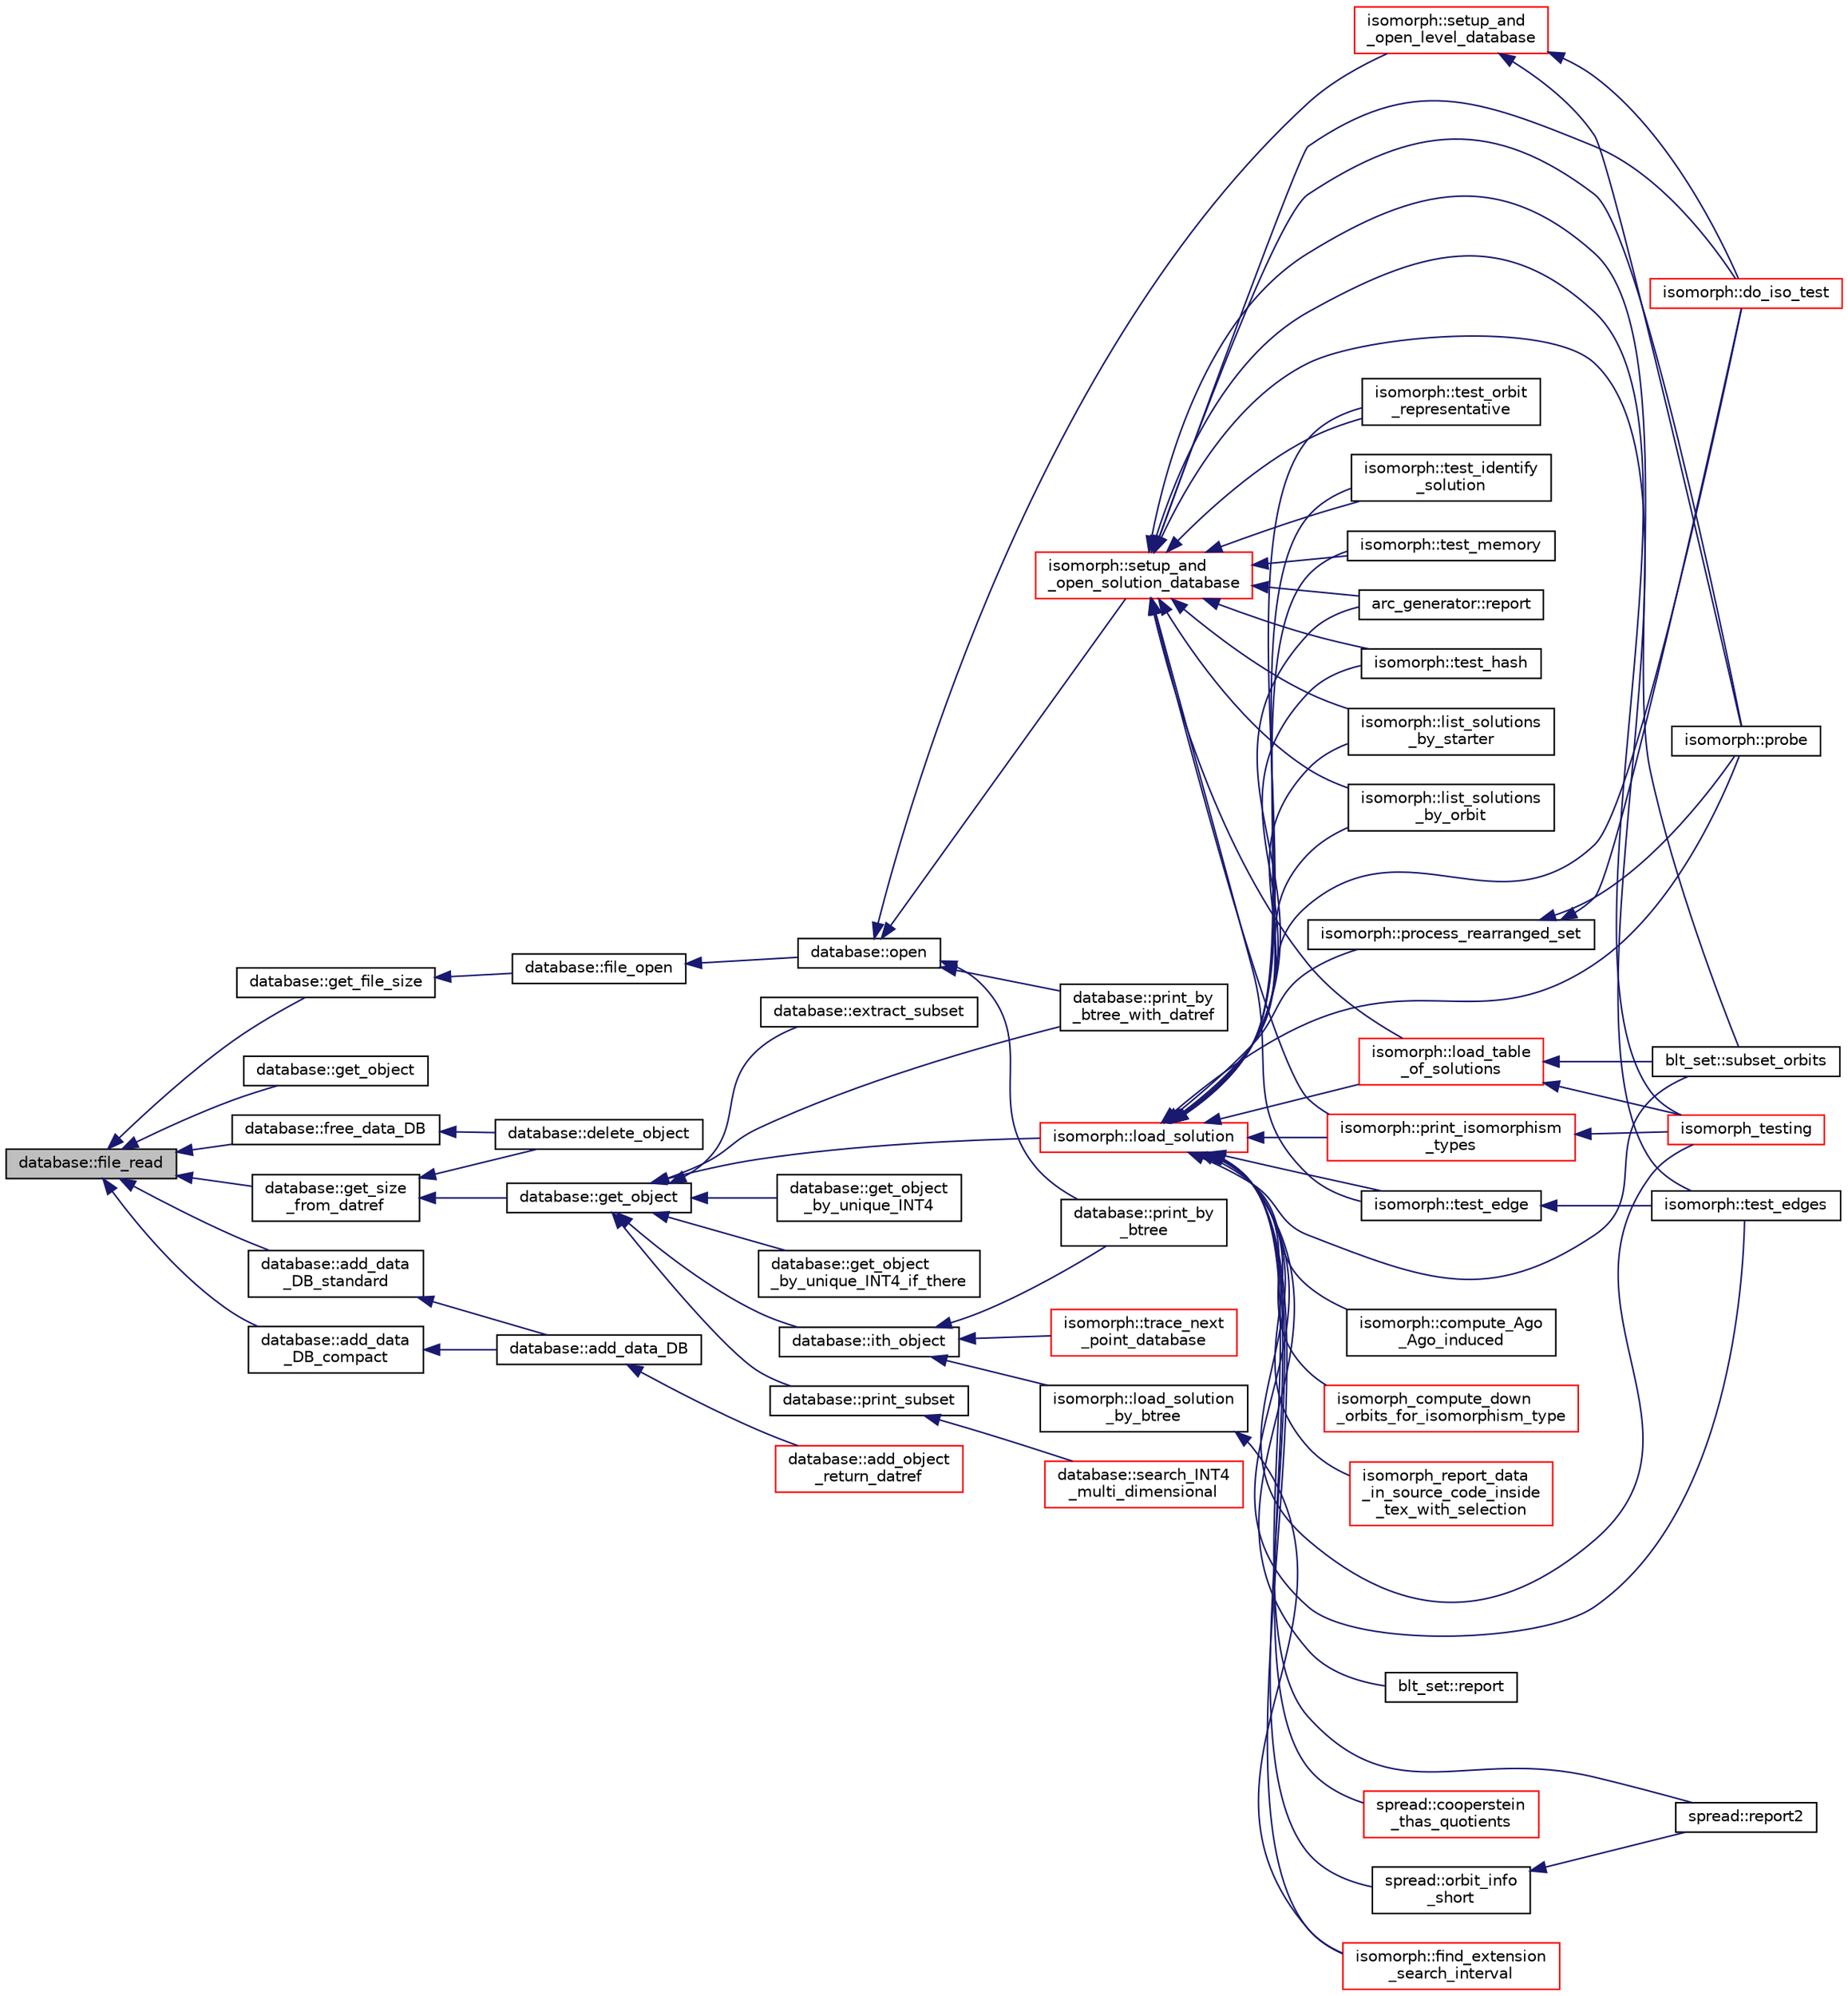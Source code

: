 digraph "database::file_read"
{
  edge [fontname="Helvetica",fontsize="10",labelfontname="Helvetica",labelfontsize="10"];
  node [fontname="Helvetica",fontsize="10",shape=record];
  rankdir="LR";
  Node1097 [label="database::file_read",height=0.2,width=0.4,color="black", fillcolor="grey75", style="filled", fontcolor="black"];
  Node1097 -> Node1098 [dir="back",color="midnightblue",fontsize="10",style="solid",fontname="Helvetica"];
  Node1098 [label="database::get_file_size",height=0.2,width=0.4,color="black", fillcolor="white", style="filled",URL="$db/d72/classdatabase.html#a3f59b9585dfaa4c0f45c00388a128aaf"];
  Node1098 -> Node1099 [dir="back",color="midnightblue",fontsize="10",style="solid",fontname="Helvetica"];
  Node1099 [label="database::file_open",height=0.2,width=0.4,color="black", fillcolor="white", style="filled",URL="$db/d72/classdatabase.html#a33494febd887d058f862ef6001d4a044"];
  Node1099 -> Node1100 [dir="back",color="midnightblue",fontsize="10",style="solid",fontname="Helvetica"];
  Node1100 [label="database::open",height=0.2,width=0.4,color="black", fillcolor="white", style="filled",URL="$db/d72/classdatabase.html#a65e8eccf98ecab4d55fb25bacaae6a19"];
  Node1100 -> Node1101 [dir="back",color="midnightblue",fontsize="10",style="solid",fontname="Helvetica"];
  Node1101 [label="database::print_by\l_btree",height=0.2,width=0.4,color="black", fillcolor="white", style="filled",URL="$db/d72/classdatabase.html#ac45ae44f2a861557ced6e5ab7c146717"];
  Node1100 -> Node1102 [dir="back",color="midnightblue",fontsize="10",style="solid",fontname="Helvetica"];
  Node1102 [label="database::print_by\l_btree_with_datref",height=0.2,width=0.4,color="black", fillcolor="white", style="filled",URL="$db/d72/classdatabase.html#af84030a29b31944d6763974ac4f774b5"];
  Node1100 -> Node1103 [dir="back",color="midnightblue",fontsize="10",style="solid",fontname="Helvetica"];
  Node1103 [label="isomorph::setup_and\l_open_solution_database",height=0.2,width=0.4,color="red", fillcolor="white", style="filled",URL="$d3/d5f/classisomorph.html#a31846d3ae261a9c2dc089fb87710ce5c"];
  Node1103 -> Node1104 [dir="back",color="midnightblue",fontsize="10",style="solid",fontname="Helvetica"];
  Node1104 [label="blt_set::subset_orbits",height=0.2,width=0.4,color="black", fillcolor="white", style="filled",URL="$d1/d3d/classblt__set.html#af8f79fc4346244acfa0e2c2d23c36993"];
  Node1103 -> Node1105 [dir="back",color="midnightblue",fontsize="10",style="solid",fontname="Helvetica"];
  Node1105 [label="arc_generator::report",height=0.2,width=0.4,color="black", fillcolor="white", style="filled",URL="$d4/d21/classarc__generator.html#a650f715bb3eec8fd1057e07e5b384f9a"];
  Node1103 -> Node1106 [dir="back",color="midnightblue",fontsize="10",style="solid",fontname="Helvetica"];
  Node1106 [label="isomorph::load_table\l_of_solutions",height=0.2,width=0.4,color="red", fillcolor="white", style="filled",URL="$d3/d5f/classisomorph.html#a21ab5aba74a200b9abf041dc5206821a"];
  Node1106 -> Node1104 [dir="back",color="midnightblue",fontsize="10",style="solid",fontname="Helvetica"];
  Node1106 -> Node1116 [dir="back",color="midnightblue",fontsize="10",style="solid",fontname="Helvetica"];
  Node1116 [label="isomorph_testing",height=0.2,width=0.4,color="red", fillcolor="white", style="filled",URL="$d4/d7e/isomorph__global_8_c.html#a5a73cbe9f89c4727f086482ee2d238f9"];
  Node1103 -> Node1117 [dir="back",color="midnightblue",fontsize="10",style="solid",fontname="Helvetica"];
  Node1117 [label="isomorph::list_solutions\l_by_starter",height=0.2,width=0.4,color="black", fillcolor="white", style="filled",URL="$d3/d5f/classisomorph.html#a9c40f343f1a3e5fc177e5121bc809b06"];
  Node1103 -> Node1118 [dir="back",color="midnightblue",fontsize="10",style="solid",fontname="Helvetica"];
  Node1118 [label="isomorph::list_solutions\l_by_orbit",height=0.2,width=0.4,color="black", fillcolor="white", style="filled",URL="$d3/d5f/classisomorph.html#adefb1a89c097c284d29f92d5fc58ebfa"];
  Node1103 -> Node1121 [dir="back",color="midnightblue",fontsize="10",style="solid",fontname="Helvetica"];
  Node1121 [label="isomorph::test_orbit\l_representative",height=0.2,width=0.4,color="black", fillcolor="white", style="filled",URL="$d3/d5f/classisomorph.html#a5f165aa61a0d6b349da5a6117135f6c0"];
  Node1103 -> Node1122 [dir="back",color="midnightblue",fontsize="10",style="solid",fontname="Helvetica"];
  Node1122 [label="isomorph::test_identify\l_solution",height=0.2,width=0.4,color="black", fillcolor="white", style="filled",URL="$d3/d5f/classisomorph.html#aa2c95f309e3283179e87bbbd83bfdc7d"];
  Node1103 -> Node1124 [dir="back",color="midnightblue",fontsize="10",style="solid",fontname="Helvetica"];
  Node1124 [label="isomorph::test_memory",height=0.2,width=0.4,color="black", fillcolor="white", style="filled",URL="$d3/d5f/classisomorph.html#a27877043c77db8e85e8fa7d5c43845b0"];
  Node1103 -> Node1125 [dir="back",color="midnightblue",fontsize="10",style="solid",fontname="Helvetica"];
  Node1125 [label="isomorph::test_edges",height=0.2,width=0.4,color="black", fillcolor="white", style="filled",URL="$d3/d5f/classisomorph.html#ad23507927d8f7698073475d12b2a85bc"];
  Node1103 -> Node1126 [dir="back",color="midnightblue",fontsize="10",style="solid",fontname="Helvetica"];
  Node1126 [label="isomorph::test_edge",height=0.2,width=0.4,color="black", fillcolor="white", style="filled",URL="$d3/d5f/classisomorph.html#a591165fa287477b480f5b7081198ba46"];
  Node1126 -> Node1125 [dir="back",color="midnightblue",fontsize="10",style="solid",fontname="Helvetica"];
  Node1103 -> Node1127 [dir="back",color="midnightblue",fontsize="10",style="solid",fontname="Helvetica"];
  Node1127 [label="isomorph::test_hash",height=0.2,width=0.4,color="black", fillcolor="white", style="filled",URL="$d3/d5f/classisomorph.html#a53560280664b268a0500d26c801b1e68"];
  Node1103 -> Node1130 [dir="back",color="midnightblue",fontsize="10",style="solid",fontname="Helvetica"];
  Node1130 [label="isomorph::print_isomorphism\l_types",height=0.2,width=0.4,color="red", fillcolor="white", style="filled",URL="$d3/d5f/classisomorph.html#abbcd12f6434585951a5532d0b2467a00"];
  Node1130 -> Node1116 [dir="back",color="midnightblue",fontsize="10",style="solid",fontname="Helvetica"];
  Node1103 -> Node1116 [dir="back",color="midnightblue",fontsize="10",style="solid",fontname="Helvetica"];
  Node1103 -> Node1131 [dir="back",color="midnightblue",fontsize="10",style="solid",fontname="Helvetica"];
  Node1131 [label="isomorph::probe",height=0.2,width=0.4,color="black", fillcolor="white", style="filled",URL="$d3/d5f/classisomorph.html#a9cb6fed7b6ac639d886b117a1f454441"];
  Node1103 -> Node1132 [dir="back",color="midnightblue",fontsize="10",style="solid",fontname="Helvetica"];
  Node1132 [label="isomorph::do_iso_test",height=0.2,width=0.4,color="red", fillcolor="white", style="filled",URL="$d3/d5f/classisomorph.html#a51fc3bf5cc3a99282a489b2df37ee24e"];
  Node1100 -> Node1135 [dir="back",color="midnightblue",fontsize="10",style="solid",fontname="Helvetica"];
  Node1135 [label="isomorph::setup_and\l_open_level_database",height=0.2,width=0.4,color="red", fillcolor="white", style="filled",URL="$d3/d5f/classisomorph.html#aa011f38988f4db9c6f5abd84faebd153"];
  Node1135 -> Node1131 [dir="back",color="midnightblue",fontsize="10",style="solid",fontname="Helvetica"];
  Node1135 -> Node1132 [dir="back",color="midnightblue",fontsize="10",style="solid",fontname="Helvetica"];
  Node1097 -> Node1136 [dir="back",color="midnightblue",fontsize="10",style="solid",fontname="Helvetica"];
  Node1136 [label="database::get_object",height=0.2,width=0.4,color="black", fillcolor="white", style="filled",URL="$db/d72/classdatabase.html#af183761e73fedbd560d9545a36060efc"];
  Node1097 -> Node1137 [dir="back",color="midnightblue",fontsize="10",style="solid",fontname="Helvetica"];
  Node1137 [label="database::get_size\l_from_datref",height=0.2,width=0.4,color="black", fillcolor="white", style="filled",URL="$db/d72/classdatabase.html#ae71e4c19b07a2d67682fbd4b069e9a7e"];
  Node1137 -> Node1138 [dir="back",color="midnightblue",fontsize="10",style="solid",fontname="Helvetica"];
  Node1138 [label="database::delete_object",height=0.2,width=0.4,color="black", fillcolor="white", style="filled",URL="$db/d72/classdatabase.html#a69f061ffa820d1926718dafad5f5513c"];
  Node1137 -> Node1139 [dir="back",color="midnightblue",fontsize="10",style="solid",fontname="Helvetica"];
  Node1139 [label="database::get_object",height=0.2,width=0.4,color="black", fillcolor="white", style="filled",URL="$db/d72/classdatabase.html#a2f58ec1301addabc2fb6544038e108c6"];
  Node1139 -> Node1140 [dir="back",color="midnightblue",fontsize="10",style="solid",fontname="Helvetica"];
  Node1140 [label="database::get_object\l_by_unique_INT4",height=0.2,width=0.4,color="black", fillcolor="white", style="filled",URL="$db/d72/classdatabase.html#ab93d6176bca88b2eb9356566a25ef6be"];
  Node1139 -> Node1141 [dir="back",color="midnightblue",fontsize="10",style="solid",fontname="Helvetica"];
  Node1141 [label="database::get_object\l_by_unique_INT4_if_there",height=0.2,width=0.4,color="black", fillcolor="white", style="filled",URL="$db/d72/classdatabase.html#a0d275df405adfb8ccfb78423cd722f4b"];
  Node1139 -> Node1142 [dir="back",color="midnightblue",fontsize="10",style="solid",fontname="Helvetica"];
  Node1142 [label="database::ith_object",height=0.2,width=0.4,color="black", fillcolor="white", style="filled",URL="$db/d72/classdatabase.html#a1516bb38a4c846172354291271700d07"];
  Node1142 -> Node1101 [dir="back",color="midnightblue",fontsize="10",style="solid",fontname="Helvetica"];
  Node1142 -> Node1143 [dir="back",color="midnightblue",fontsize="10",style="solid",fontname="Helvetica"];
  Node1143 [label="isomorph::load_solution\l_by_btree",height=0.2,width=0.4,color="black", fillcolor="white", style="filled",URL="$d3/d5f/classisomorph.html#a7e1d9b879292c9f8c6a83c03073826f3"];
  Node1143 -> Node1144 [dir="back",color="midnightblue",fontsize="10",style="solid",fontname="Helvetica"];
  Node1144 [label="isomorph::find_extension\l_search_interval",height=0.2,width=0.4,color="red", fillcolor="white", style="filled",URL="$d3/d5f/classisomorph.html#af2d3de77d6df176083f2af2e1108ccb4"];
  Node1142 -> Node1154 [dir="back",color="midnightblue",fontsize="10",style="solid",fontname="Helvetica"];
  Node1154 [label="isomorph::trace_next\l_point_database",height=0.2,width=0.4,color="red", fillcolor="white", style="filled",URL="$d3/d5f/classisomorph.html#a45b142052e2877d9dcaa9f805a95f18f"];
  Node1139 -> Node1102 [dir="back",color="midnightblue",fontsize="10",style="solid",fontname="Helvetica"];
  Node1139 -> Node1161 [dir="back",color="midnightblue",fontsize="10",style="solid",fontname="Helvetica"];
  Node1161 [label="database::print_subset",height=0.2,width=0.4,color="black", fillcolor="white", style="filled",URL="$db/d72/classdatabase.html#a8b454f5428b3f00a2de497f21d73f3fa"];
  Node1161 -> Node1162 [dir="back",color="midnightblue",fontsize="10",style="solid",fontname="Helvetica"];
  Node1162 [label="database::search_INT4\l_multi_dimensional",height=0.2,width=0.4,color="red", fillcolor="white", style="filled",URL="$db/d72/classdatabase.html#a43a31b0e56d1401185a452a6686666aa"];
  Node1139 -> Node1165 [dir="back",color="midnightblue",fontsize="10",style="solid",fontname="Helvetica"];
  Node1165 [label="database::extract_subset",height=0.2,width=0.4,color="black", fillcolor="white", style="filled",URL="$db/d72/classdatabase.html#abeb9113b3b9f544afe25bd16fd69662d"];
  Node1139 -> Node1166 [dir="back",color="midnightblue",fontsize="10",style="solid",fontname="Helvetica"];
  Node1166 [label="isomorph::load_solution",height=0.2,width=0.4,color="red", fillcolor="white", style="filled",URL="$d3/d5f/classisomorph.html#a18df8e5d8ba2c2fe7c6d59a2d42768a5"];
  Node1166 -> Node1167 [dir="back",color="midnightblue",fontsize="10",style="solid",fontname="Helvetica"];
  Node1167 [label="blt_set::report",height=0.2,width=0.4,color="black", fillcolor="white", style="filled",URL="$d1/d3d/classblt__set.html#a6b19f88bd2b92ebfba7e7c362eb9065c"];
  Node1166 -> Node1104 [dir="back",color="midnightblue",fontsize="10",style="solid",fontname="Helvetica"];
  Node1166 -> Node1105 [dir="back",color="midnightblue",fontsize="10",style="solid",fontname="Helvetica"];
  Node1166 -> Node1168 [dir="back",color="midnightblue",fontsize="10",style="solid",fontname="Helvetica"];
  Node1168 [label="spread::report2",height=0.2,width=0.4,color="black", fillcolor="white", style="filled",URL="$da/dc1/classspread.html#a543a79e4e7306af291584f53dacbfdd8"];
  Node1166 -> Node1169 [dir="back",color="midnightblue",fontsize="10",style="solid",fontname="Helvetica"];
  Node1169 [label="spread::cooperstein\l_thas_quotients",height=0.2,width=0.4,color="red", fillcolor="white", style="filled",URL="$da/dc1/classspread.html#abba98e1f22f9a1a00823774307f29bef"];
  Node1166 -> Node1171 [dir="back",color="midnightblue",fontsize="10",style="solid",fontname="Helvetica"];
  Node1171 [label="spread::orbit_info\l_short",height=0.2,width=0.4,color="black", fillcolor="white", style="filled",URL="$da/dc1/classspread.html#a24795f879a815d7e4480a72395711aef"];
  Node1171 -> Node1168 [dir="back",color="midnightblue",fontsize="10",style="solid",fontname="Helvetica"];
  Node1166 -> Node1106 [dir="back",color="midnightblue",fontsize="10",style="solid",fontname="Helvetica"];
  Node1166 -> Node1117 [dir="back",color="midnightblue",fontsize="10",style="solid",fontname="Helvetica"];
  Node1166 -> Node1118 [dir="back",color="midnightblue",fontsize="10",style="solid",fontname="Helvetica"];
  Node1166 -> Node1121 [dir="back",color="midnightblue",fontsize="10",style="solid",fontname="Helvetica"];
  Node1166 -> Node1122 [dir="back",color="midnightblue",fontsize="10",style="solid",fontname="Helvetica"];
  Node1166 -> Node1124 [dir="back",color="midnightblue",fontsize="10",style="solid",fontname="Helvetica"];
  Node1166 -> Node1125 [dir="back",color="midnightblue",fontsize="10",style="solid",fontname="Helvetica"];
  Node1166 -> Node1126 [dir="back",color="midnightblue",fontsize="10",style="solid",fontname="Helvetica"];
  Node1166 -> Node1127 [dir="back",color="midnightblue",fontsize="10",style="solid",fontname="Helvetica"];
  Node1166 -> Node1172 [dir="back",color="midnightblue",fontsize="10",style="solid",fontname="Helvetica"];
  Node1172 [label="isomorph::compute_Ago\l_Ago_induced",height=0.2,width=0.4,color="black", fillcolor="white", style="filled",URL="$d3/d5f/classisomorph.html#a102e1305518aac641a3acd171dc8668c"];
  Node1166 -> Node1144 [dir="back",color="midnightblue",fontsize="10",style="solid",fontname="Helvetica"];
  Node1166 -> Node1130 [dir="back",color="midnightblue",fontsize="10",style="solid",fontname="Helvetica"];
  Node1166 -> Node1116 [dir="back",color="midnightblue",fontsize="10",style="solid",fontname="Helvetica"];
  Node1166 -> Node1148 [dir="back",color="midnightblue",fontsize="10",style="solid",fontname="Helvetica"];
  Node1148 [label="isomorph_compute_down\l_orbits_for_isomorphism_type",height=0.2,width=0.4,color="red", fillcolor="white", style="filled",URL="$d4/d7e/isomorph__global_8_c.html#a13519b3a5d3b5ceb26b4bec6736b0086"];
  Node1166 -> Node1173 [dir="back",color="midnightblue",fontsize="10",style="solid",fontname="Helvetica"];
  Node1173 [label="isomorph_report_data\l_in_source_code_inside\l_tex_with_selection",height=0.2,width=0.4,color="red", fillcolor="white", style="filled",URL="$d4/d7e/isomorph__global_8_c.html#a6032c497e22f9a4e88bee93ec60cc8ca"];
  Node1166 -> Node1131 [dir="back",color="midnightblue",fontsize="10",style="solid",fontname="Helvetica"];
  Node1166 -> Node1132 [dir="back",color="midnightblue",fontsize="10",style="solid",fontname="Helvetica"];
  Node1166 -> Node1150 [dir="back",color="midnightblue",fontsize="10",style="solid",fontname="Helvetica"];
  Node1150 [label="isomorph::process_rearranged_set",height=0.2,width=0.4,color="black", fillcolor="white", style="filled",URL="$d3/d5f/classisomorph.html#a7767fd5f1da6dfd7f93810be99ba4ab6"];
  Node1150 -> Node1131 [dir="back",color="midnightblue",fontsize="10",style="solid",fontname="Helvetica"];
  Node1150 -> Node1132 [dir="back",color="midnightblue",fontsize="10",style="solid",fontname="Helvetica"];
  Node1097 -> Node1175 [dir="back",color="midnightblue",fontsize="10",style="solid",fontname="Helvetica"];
  Node1175 [label="database::add_data\l_DB_standard",height=0.2,width=0.4,color="black", fillcolor="white", style="filled",URL="$db/d72/classdatabase.html#a0f0ab218eb0f06da37f06906663db6eb"];
  Node1175 -> Node1176 [dir="back",color="midnightblue",fontsize="10",style="solid",fontname="Helvetica"];
  Node1176 [label="database::add_data_DB",height=0.2,width=0.4,color="black", fillcolor="white", style="filled",URL="$db/d72/classdatabase.html#ab1a4122dfc06c6e79343fda437c05ed5"];
  Node1176 -> Node1177 [dir="back",color="midnightblue",fontsize="10",style="solid",fontname="Helvetica"];
  Node1177 [label="database::add_object\l_return_datref",height=0.2,width=0.4,color="red", fillcolor="white", style="filled",URL="$db/d72/classdatabase.html#a6b0c2e6ebb9938c57ce826647ed1ad40"];
  Node1097 -> Node1192 [dir="back",color="midnightblue",fontsize="10",style="solid",fontname="Helvetica"];
  Node1192 [label="database::add_data\l_DB_compact",height=0.2,width=0.4,color="black", fillcolor="white", style="filled",URL="$db/d72/classdatabase.html#a31e32de1b8d81c97549b8c74ea678904"];
  Node1192 -> Node1176 [dir="back",color="midnightblue",fontsize="10",style="solid",fontname="Helvetica"];
  Node1097 -> Node1193 [dir="back",color="midnightblue",fontsize="10",style="solid",fontname="Helvetica"];
  Node1193 [label="database::free_data_DB",height=0.2,width=0.4,color="black", fillcolor="white", style="filled",URL="$db/d72/classdatabase.html#a45b6fb10b6810c9770748e7f9dda8377"];
  Node1193 -> Node1138 [dir="back",color="midnightblue",fontsize="10",style="solid",fontname="Helvetica"];
}
